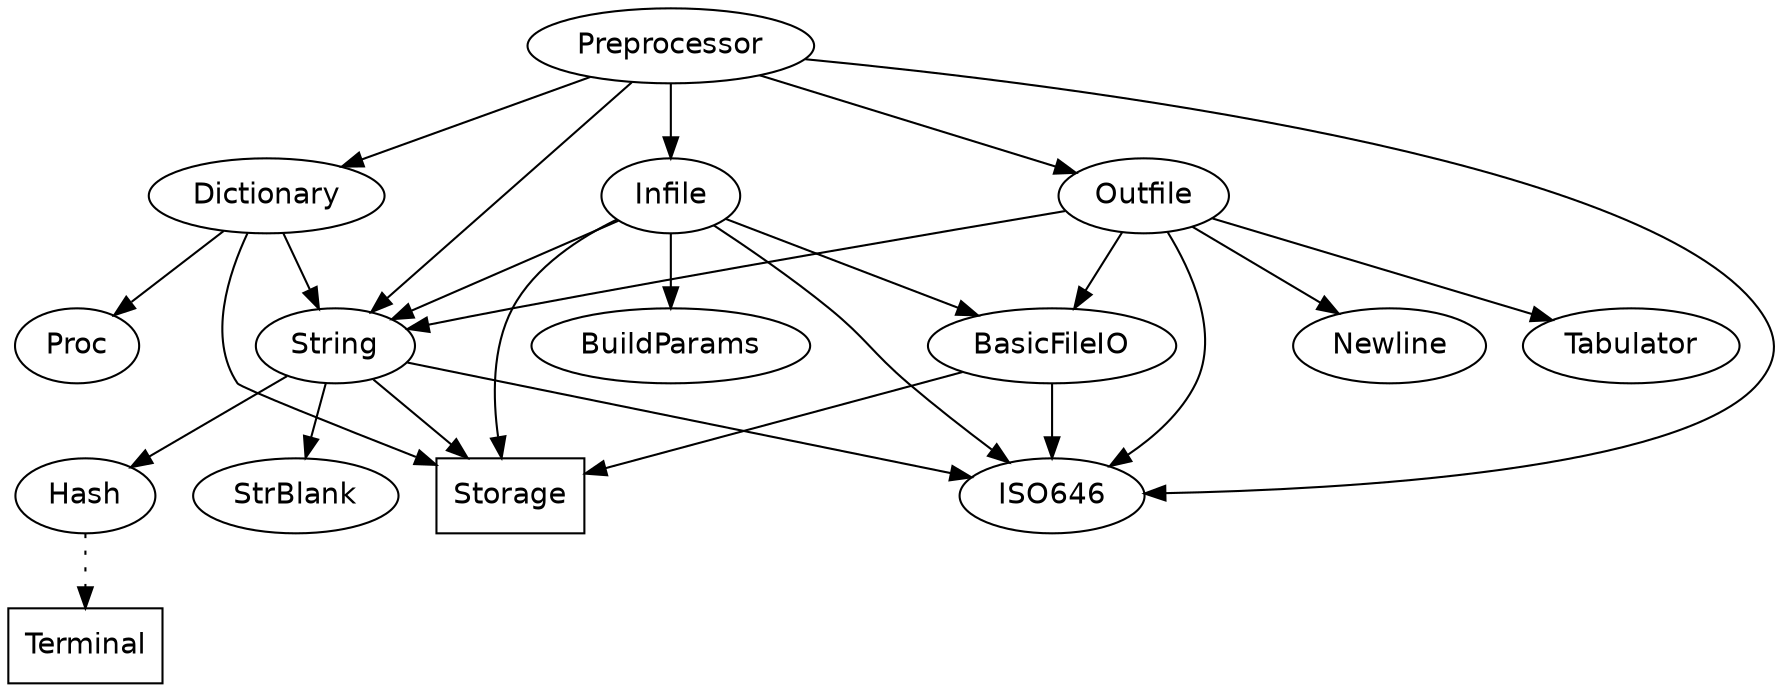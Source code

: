 digraph PreprocessorDep {
  node [fontname=helvetica];
  
  Preprocessor -> {
    Dictionary Infile ISO646 Outfile String
  };
  
  Dictionary -> {
    Proc Storage String
  };
  
  Proc; /* no dependencies */
  
  Storage [shape=box]; /* stdlib */
    
  String -> {
    Hash ISO646 Storage StrBlank
  };
  
  edge [style=dotted];
  Hash -> {
    Terminal
  };
  edge [style=none];
  
  Terminal [shape=box]; /* stdlib */
  
  ISO646; /* no dependencies */
  
  StrBlank; /* no dependencies */  
  
  Infile -> {
    BasicFileIO BuildParams ISO646 Storage String
  };
  
  BasicFileIO -> {
    ISO646 Storage
  };
    
  BuildParams; /* no dependencies */
  
  Outfile -> {
    BasicFileIO ISO646 Newline String Tabulator
  };
    
  Newline; /* no dependencies */  
    
  Tabulator; /* no dependencies */  
  
} /* PreprocessorDep */